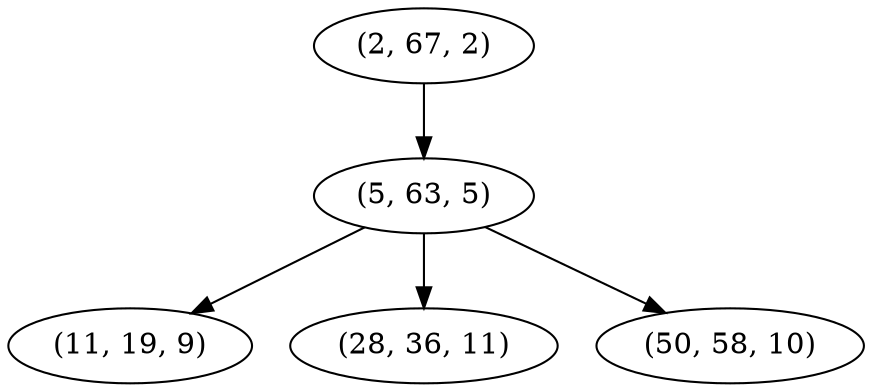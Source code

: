 digraph tree {
    "(2, 67, 2)";
    "(5, 63, 5)";
    "(11, 19, 9)";
    "(28, 36, 11)";
    "(50, 58, 10)";
    "(2, 67, 2)" -> "(5, 63, 5)";
    "(5, 63, 5)" -> "(11, 19, 9)";
    "(5, 63, 5)" -> "(28, 36, 11)";
    "(5, 63, 5)" -> "(50, 58, 10)";
}
